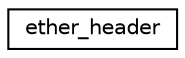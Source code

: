digraph G
{
  edge [fontname="Helvetica",fontsize="10",labelfontname="Helvetica",labelfontsize="10"];
  node [fontname="Helvetica",fontsize="10",shape=record];
  rankdir="LR";
  Node1 [label="ether_header",height=0.2,width=0.4,color="black", fillcolor="white", style="filled",URL="$structether__header.html"];
}
